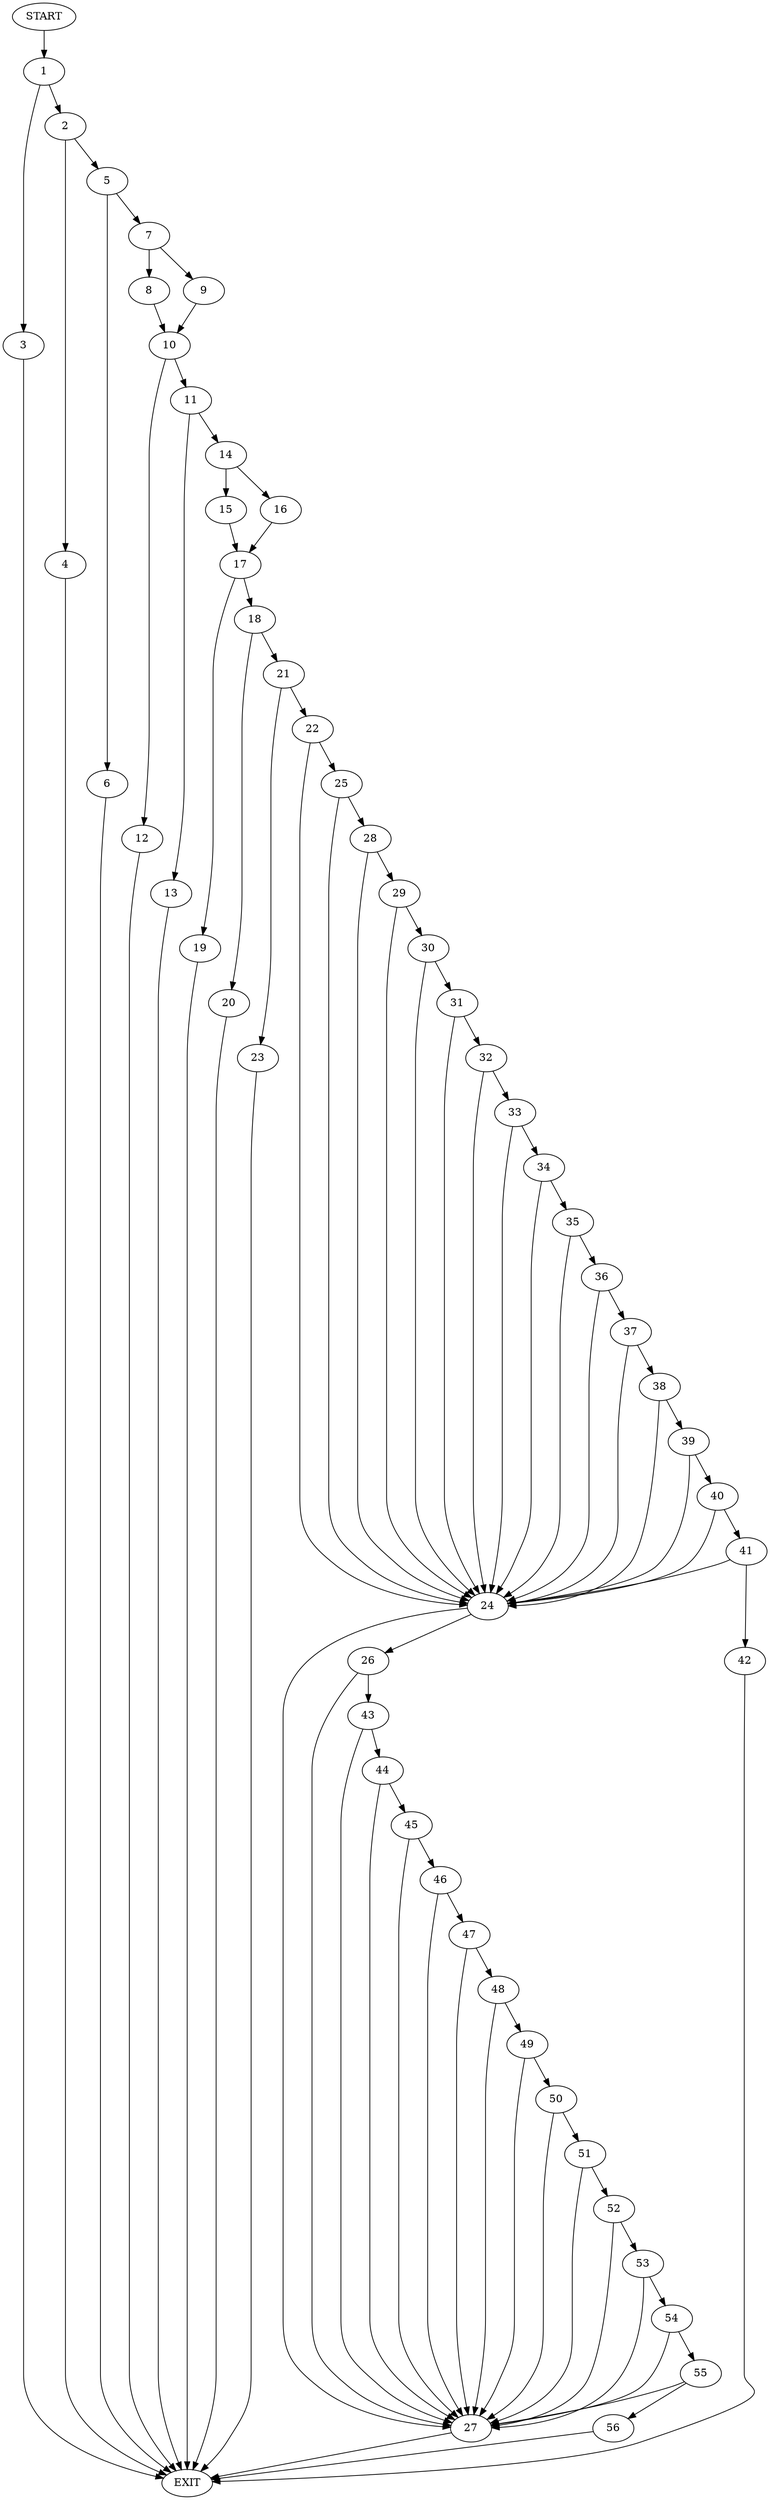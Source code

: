 digraph {
0 [label="START"]
57 [label="EXIT"]
0 -> 1
1 -> 2
1 -> 3
3 -> 57
2 -> 4
2 -> 5
5 -> 6
5 -> 7
4 -> 57
7 -> 8
7 -> 9
6 -> 57
8 -> 10
9 -> 10
10 -> 11
10 -> 12
12 -> 57
11 -> 13
11 -> 14
14 -> 15
14 -> 16
13 -> 57
15 -> 17
16 -> 17
17 -> 18
17 -> 19
18 -> 20
18 -> 21
19 -> 57
20 -> 57
21 -> 22
21 -> 23
23 -> 57
22 -> 24
22 -> 25
24 -> 26
24 -> 27
25 -> 24
25 -> 28
28 -> 24
28 -> 29
29 -> 30
29 -> 24
30 -> 24
30 -> 31
31 -> 24
31 -> 32
32 -> 24
32 -> 33
33 -> 24
33 -> 34
34 -> 24
34 -> 35
35 -> 36
35 -> 24
36 -> 24
36 -> 37
37 -> 24
37 -> 38
38 -> 24
38 -> 39
39 -> 24
39 -> 40
40 -> 24
40 -> 41
41 -> 24
41 -> 42
42 -> 57
26 -> 43
26 -> 27
27 -> 57
43 -> 44
43 -> 27
44 -> 45
44 -> 27
45 -> 27
45 -> 46
46 -> 47
46 -> 27
47 -> 48
47 -> 27
48 -> 49
48 -> 27
49 -> 50
49 -> 27
50 -> 51
50 -> 27
51 -> 52
51 -> 27
52 -> 53
52 -> 27
53 -> 54
53 -> 27
54 -> 55
54 -> 27
55 -> 27
55 -> 56
56 -> 57
}
